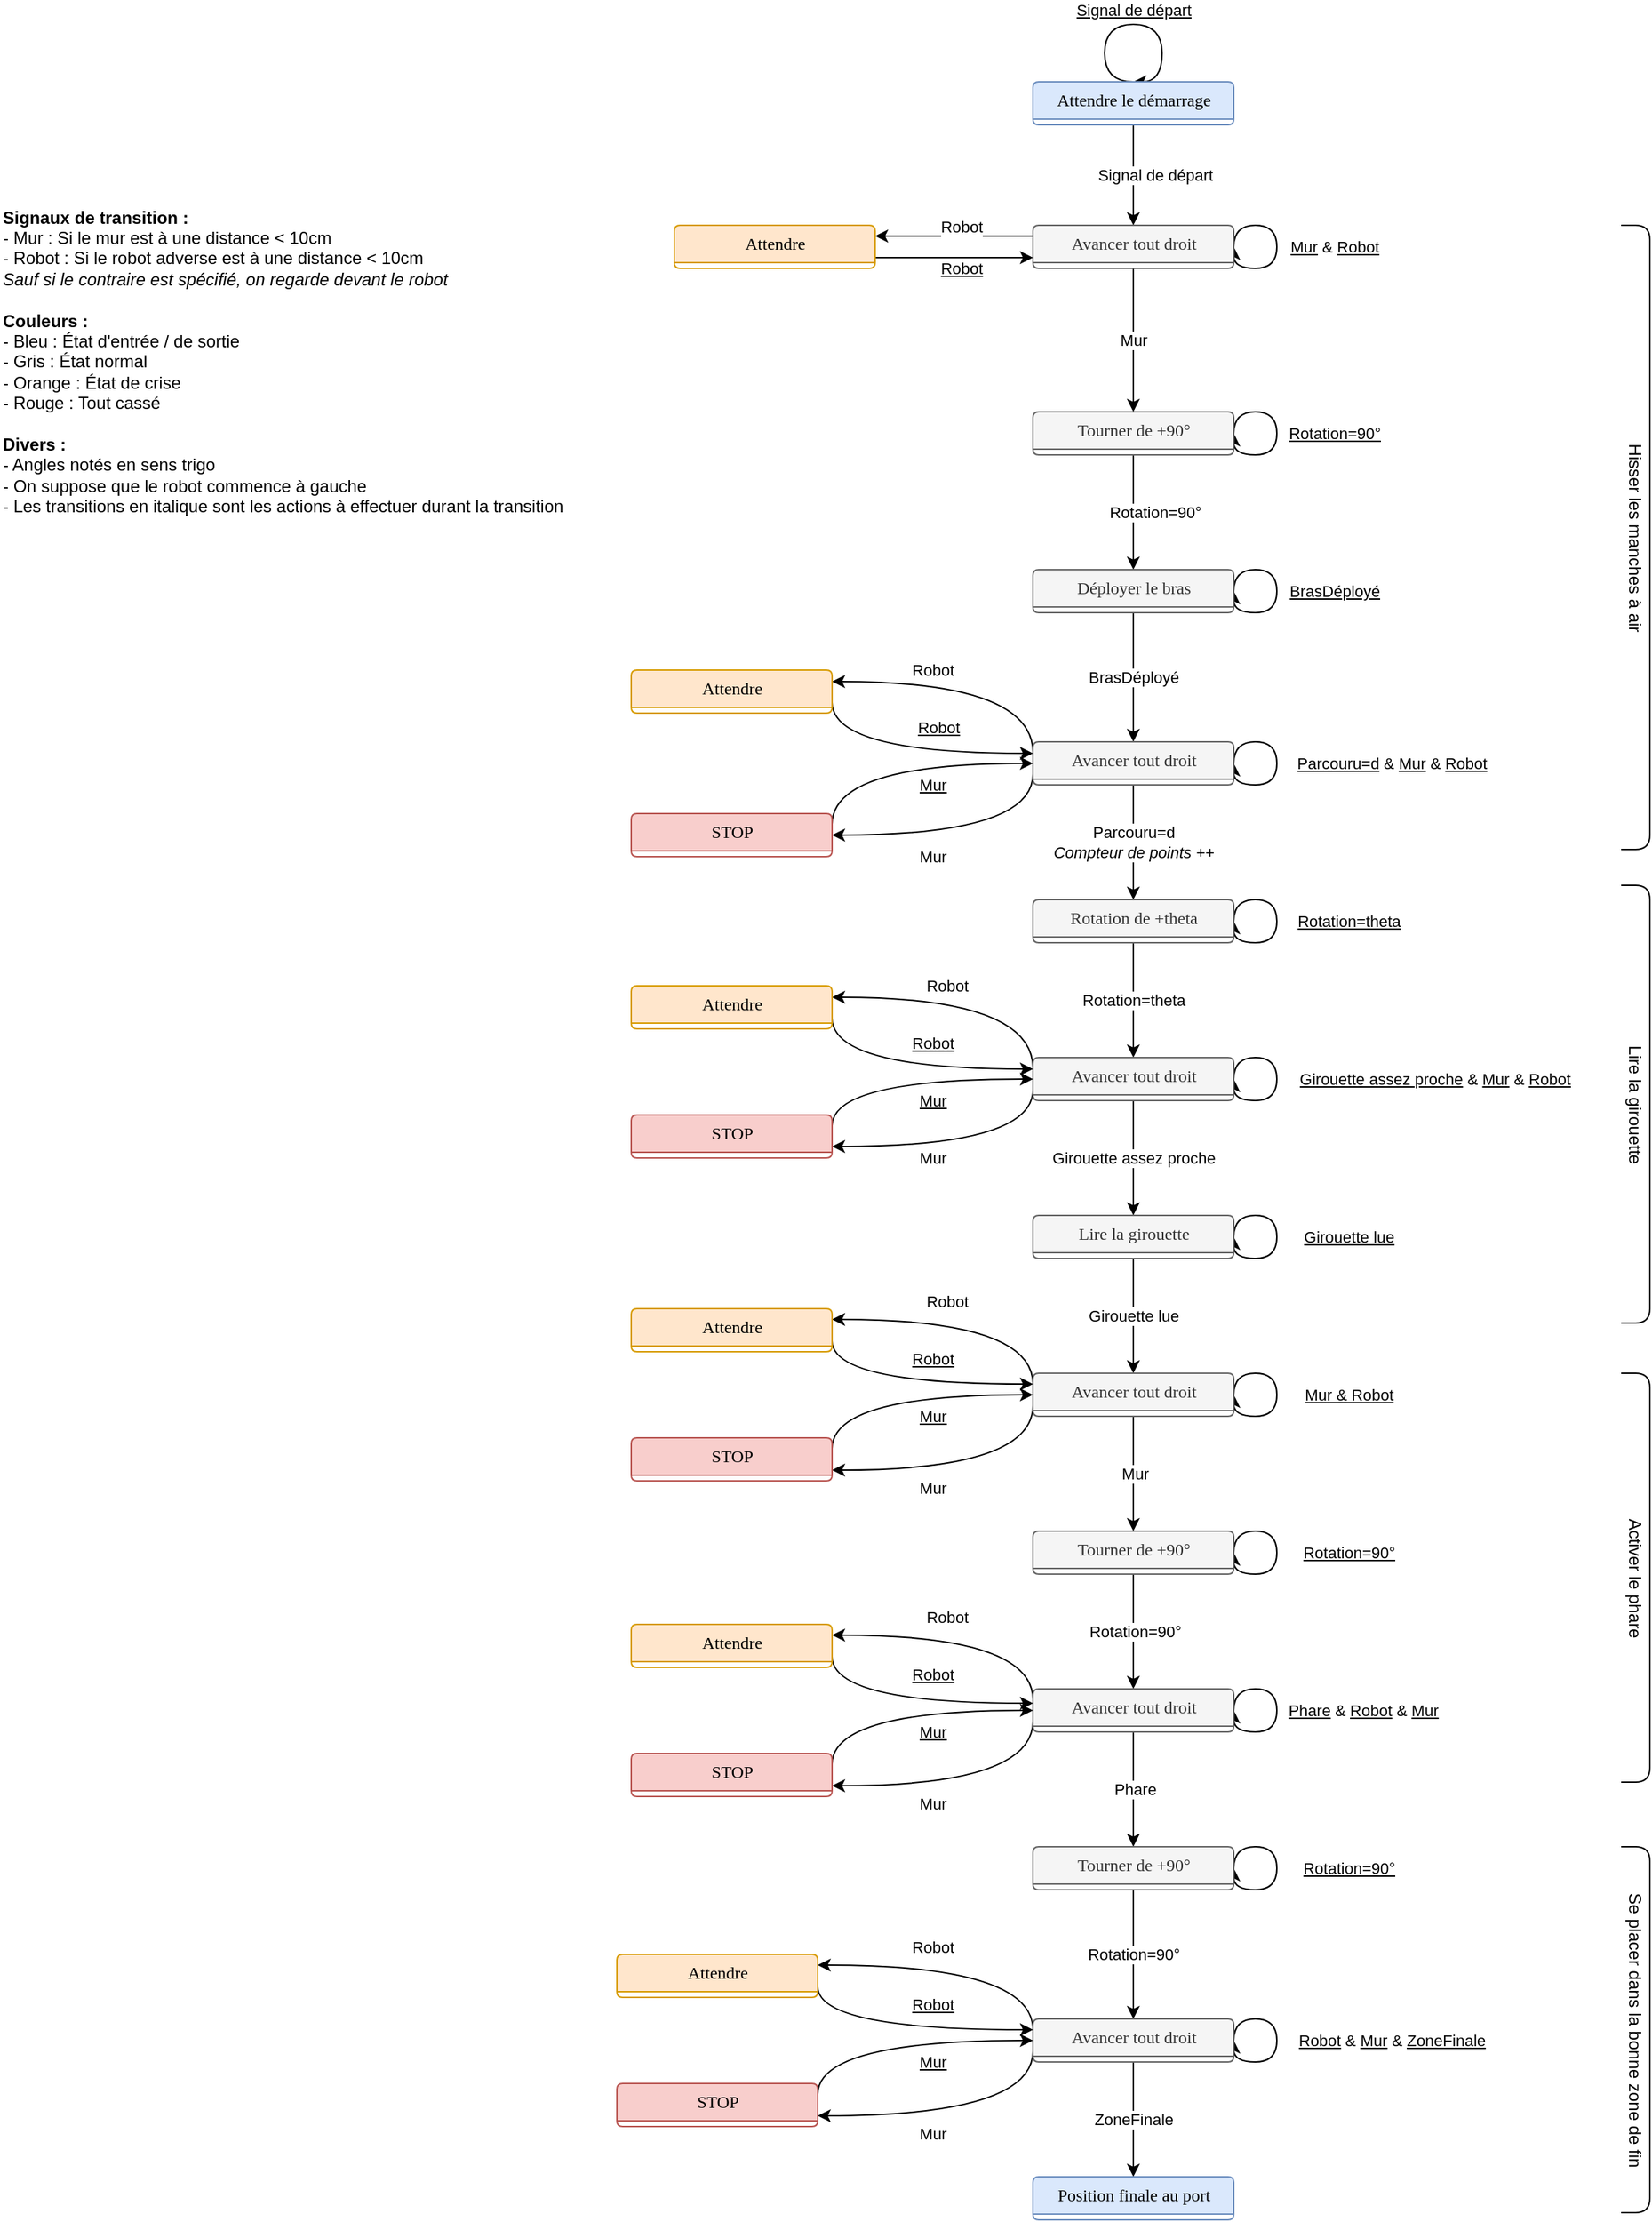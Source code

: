 <mxfile version="14.1.8" type="device"><diagram name="Page-1" id="b520641d-4fe3-3701-9064-5fc419738815"><mxGraphModel dx="2522" dy="815" grid="1" gridSize="10" guides="1" tooltips="1" connect="1" arrows="1" fold="1" page="1" pageScale="1" pageWidth="1100" pageHeight="850" background="#ffffff" math="0" shadow="0"><root><mxCell id="0"/><mxCell id="1" parent="0"/><mxCell id="s9x8Dmi7foAoJ5Lqia8o-12" value="Signal de départ" style="edgeStyle=orthogonalEdgeStyle;orthogonalLoop=1;jettySize=auto;html=1;curved=1;" parent="1" source="21ea969265ad0168-6" target="s9x8Dmi7foAoJ5Lqia8o-6" edge="1"><mxGeometry y="15" relative="1" as="geometry"><mxPoint as="offset"/></mxGeometry></mxCell><mxCell id="s9x8Dmi7foAoJ5Lqia8o-29" value="&lt;u&gt;Signal de départ&lt;/u&gt;" style="edgeStyle=orthogonalEdgeStyle;curved=1;orthogonalLoop=1;jettySize=auto;html=1;exitX=0.5;exitY=0;exitDx=0;exitDy=0;" parent="1" source="21ea969265ad0168-6" edge="1"><mxGeometry y="10" relative="1" as="geometry"><mxPoint x="220" y="340" as="targetPoint"/><Array as="points"><mxPoint x="200" y="340"/><mxPoint x="200" y="300"/><mxPoint x="240" y="300"/><mxPoint x="240" y="340"/></Array><mxPoint as="offset"/></mxGeometry></mxCell><mxCell id="21ea969265ad0168-6" value="Attendre&amp;nbsp;le démarrage" style="swimlane;html=1;fontStyle=0;childLayout=stackLayout;horizontal=1;startSize=26;fillColor=#dae8fc;horizontalStack=0;resizeParent=1;resizeLast=0;collapsible=1;marginBottom=0;swimlaneFillColor=#ffffff;align=center;rounded=1;shadow=0;comic=0;labelBackgroundColor=none;strokeWidth=1;fontFamily=Verdana;fontSize=12;strokeColor=#6c8ebf;" parent="1" vertex="1" collapsed="1"><mxGeometry x="150" y="340" width="140" height="30" as="geometry"><mxRectangle x="150" y="340" width="160" height="120" as="alternateBounds"/></mxGeometry></mxCell><mxCell id="21ea969265ad0168-7" value="Position : Zone de départ" style="text;html=1;strokeColor=none;fillColor=none;spacingLeft=4;spacingRight=4;whiteSpace=wrap;overflow=hidden;rotatable=0;points=[[0,0.5],[1,0.5]];portConstraint=eastwest;" parent="21ea969265ad0168-6" vertex="1"><mxGeometry y="26" width="140" height="26" as="geometry"/></mxCell><mxCell id="21ea969265ad0168-8" value="&lt;font color=&quot;#ff0000&quot;&gt;Vérifier qu'on peut orienter le robot en direction du bas (vers les manches à air)&lt;/font&gt;" style="text;html=1;strokeColor=none;fillColor=none;spacingLeft=4;spacingRight=4;whiteSpace=wrap;overflow=hidden;rotatable=0;points=[[0,0.5],[1,0.5]];portConstraint=eastwest;" parent="21ea969265ad0168-6" vertex="1"><mxGeometry y="52" width="140" height="58" as="geometry"/></mxCell><mxCell id="s9x8Dmi7foAoJ5Lqia8o-63" value="Mur" style="edgeStyle=orthogonalEdgeStyle;curved=1;orthogonalLoop=1;jettySize=auto;html=1;exitX=0.5;exitY=1;exitDx=0;exitDy=0;" parent="1" source="s9x8Dmi7foAoJ5Lqia8o-6" target="s9x8Dmi7foAoJ5Lqia8o-20" edge="1"><mxGeometry relative="1" as="geometry"/></mxCell><mxCell id="s9x8Dmi7foAoJ5Lqia8o-67" value="Robot" style="edgeStyle=orthogonalEdgeStyle;curved=1;orthogonalLoop=1;jettySize=auto;html=1;exitX=0;exitY=0.25;exitDx=0;exitDy=0;entryX=1;entryY=0.25;entryDx=0;entryDy=0;" parent="1" source="s9x8Dmi7foAoJ5Lqia8o-6" target="s9x8Dmi7foAoJ5Lqia8o-30" edge="1"><mxGeometry x="-0.091" y="-7" relative="1" as="geometry"><mxPoint as="offset"/></mxGeometry></mxCell><mxCell id="s9x8Dmi7foAoJ5Lqia8o-69" value="&lt;u&gt;Mur&lt;/u&gt;&amp;nbsp;&amp;amp; &lt;u&gt;Robot&lt;/u&gt;" style="edgeStyle=orthogonalEdgeStyle;curved=1;orthogonalLoop=1;jettySize=auto;html=1;exitX=1;exitY=0.5;exitDx=0;exitDy=0;" parent="1" source="s9x8Dmi7foAoJ5Lqia8o-6" edge="1"><mxGeometry y="40" relative="1" as="geometry"><mxPoint x="290" y="455" as="targetPoint"/><Array as="points"><mxPoint x="290" y="440"/><mxPoint x="320" y="440"/><mxPoint x="320" y="470"/><mxPoint x="290" y="470"/></Array><mxPoint as="offset"/></mxGeometry></mxCell><mxCell id="s9x8Dmi7foAoJ5Lqia8o-6" value="Avancer tout droit" style="swimlane;html=1;fontStyle=0;childLayout=stackLayout;horizontal=1;startSize=26;fillColor=#f5f5f5;horizontalStack=0;resizeParent=1;resizeLast=0;collapsible=1;marginBottom=0;swimlaneFillColor=#ffffff;align=center;rounded=1;shadow=0;comic=0;labelBackgroundColor=none;strokeWidth=1;fontFamily=Verdana;fontSize=12;strokeColor=#666666;fontColor=#333333;" parent="1" vertex="1" collapsed="1"><mxGeometry x="150" y="440" width="140" height="30" as="geometry"><mxRectangle x="450" y="340" width="160" height="110" as="alternateBounds"/></mxGeometry></mxCell><mxCell id="s9x8Dmi7foAoJ5Lqia8o-7" value="Position : Zone de départ" style="text;html=1;strokeColor=none;fillColor=none;spacingLeft=4;spacingRight=4;whiteSpace=wrap;overflow=hidden;rotatable=0;points=[[0,0.5],[1,0.5]];portConstraint=eastwest;" parent="s9x8Dmi7foAoJ5Lqia8o-6" vertex="1"><mxGeometry y="26" width="140" height="26" as="geometry"/></mxCell><mxCell id="s9x8Dmi7foAoJ5Lqia8o-8" value="Corriger l'asservissement avec la distance au mur" style="text;html=1;strokeColor=none;fillColor=none;spacingLeft=4;spacingRight=4;whiteSpace=wrap;overflow=hidden;rotatable=0;points=[[0,0.5],[1,0.5]];portConstraint=eastwest;" parent="s9x8Dmi7foAoJ5Lqia8o-6" vertex="1"><mxGeometry y="52" width="140" height="58" as="geometry"/></mxCell><mxCell id="s9x8Dmi7foAoJ5Lqia8o-45" value="Rotation=90°" style="edgeStyle=orthogonalEdgeStyle;curved=1;orthogonalLoop=1;jettySize=auto;html=1;" parent="1" source="s9x8Dmi7foAoJ5Lqia8o-20" target="s9x8Dmi7foAoJ5Lqia8o-41" edge="1"><mxGeometry y="15" relative="1" as="geometry"><mxPoint as="offset"/></mxGeometry></mxCell><mxCell id="s9x8Dmi7foAoJ5Lqia8o-72" value="&lt;u&gt;Rotation=90°&lt;/u&gt;" style="edgeStyle=orthogonalEdgeStyle;curved=1;orthogonalLoop=1;jettySize=auto;html=1;exitX=1;exitY=0.5;exitDx=0;exitDy=0;entryX=1;entryY=0.5;entryDx=0;entryDy=0;" parent="1" source="s9x8Dmi7foAoJ5Lqia8o-20" target="s9x8Dmi7foAoJ5Lqia8o-20" edge="1"><mxGeometry y="40" relative="1" as="geometry"><mxPoint x="320" y="585.167" as="targetPoint"/><Array as="points"><mxPoint x="290" y="570"/><mxPoint x="320" y="570"/><mxPoint x="320" y="600"/><mxPoint x="290" y="600"/></Array><mxPoint as="offset"/></mxGeometry></mxCell><mxCell id="s9x8Dmi7foAoJ5Lqia8o-20" value="Tourner de +90°" style="swimlane;html=1;fontStyle=0;childLayout=stackLayout;horizontal=1;startSize=26;fillColor=#f5f5f5;horizontalStack=0;resizeParent=1;resizeLast=0;collapsible=1;marginBottom=0;swimlaneFillColor=#ffffff;align=center;rounded=1;shadow=0;comic=0;labelBackgroundColor=none;strokeWidth=1;fontFamily=Verdana;fontSize=12;strokeColor=#666666;fontColor=#333333;" parent="1" vertex="1" collapsed="1"><mxGeometry x="150" y="570" width="140" height="30" as="geometry"><mxRectangle x="150" y="570" width="160" height="110" as="alternateBounds"/></mxGeometry></mxCell><mxCell id="s9x8Dmi7foAoJ5Lqia8o-21" value="Position :&amp;nbsp;En bas à gauche" style="text;html=1;strokeColor=none;fillColor=none;spacingLeft=4;spacingRight=4;whiteSpace=wrap;overflow=hidden;rotatable=0;points=[[0,0.5],[1,0.5]];portConstraint=eastwest;" parent="s9x8Dmi7foAoJ5Lqia8o-20" vertex="1"><mxGeometry y="26" width="140" height="26" as="geometry"/></mxCell><mxCell id="s9x8Dmi7foAoJ5Lqia8o-22" value="Si l'angle n'est pas parfait, une correction pourra avoir lieu durant le déplacement" style="text;html=1;strokeColor=none;fillColor=none;spacingLeft=4;spacingRight=4;whiteSpace=wrap;overflow=hidden;rotatable=0;points=[[0,0.5],[1,0.5]];portConstraint=eastwest;" parent="s9x8Dmi7foAoJ5Lqia8o-20" vertex="1"><mxGeometry y="52" width="140" height="58" as="geometry"/></mxCell><mxCell id="s9x8Dmi7foAoJ5Lqia8o-68" value="&lt;u&gt;Robot&lt;/u&gt;" style="edgeStyle=orthogonalEdgeStyle;curved=1;orthogonalLoop=1;jettySize=auto;html=1;exitX=1;exitY=0.75;exitDx=0;exitDy=0;entryX=0;entryY=0.75;entryDx=0;entryDy=0;" parent="1" source="s9x8Dmi7foAoJ5Lqia8o-30" target="s9x8Dmi7foAoJ5Lqia8o-6" edge="1"><mxGeometry x="0.091" y="-7" relative="1" as="geometry"><mxPoint as="offset"/></mxGeometry></mxCell><mxCell id="s9x8Dmi7foAoJ5Lqia8o-30" value="Attendre" style="swimlane;html=1;fontStyle=0;childLayout=stackLayout;horizontal=1;startSize=26;fillColor=#ffe6cc;horizontalStack=0;resizeParent=1;resizeLast=0;collapsible=1;marginBottom=0;swimlaneFillColor=#ffffff;align=center;rounded=1;shadow=0;comic=0;labelBackgroundColor=none;strokeWidth=1;fontFamily=Verdana;fontSize=12;strokeColor=#d79b00;" parent="1" vertex="1" collapsed="1"><mxGeometry x="-100" y="440" width="140" height="30" as="geometry"><mxRectangle x="450" y="490" width="160" height="100" as="alternateBounds"/></mxGeometry></mxCell><mxCell id="s9x8Dmi7foAoJ5Lqia8o-31" value="Juste attendre. Contourner est risqué au niveau de l'asservissement &amp;amp; précision" style="text;html=1;strokeColor=none;fillColor=none;spacingLeft=4;spacingRight=4;whiteSpace=wrap;overflow=hidden;rotatable=0;points=[[0,0.5],[1,0.5]];portConstraint=eastwest;" parent="s9x8Dmi7foAoJ5Lqia8o-30" vertex="1"><mxGeometry y="26" width="140" height="74" as="geometry"/></mxCell><mxCell id="s9x8Dmi7foAoJ5Lqia8o-39" value="&lt;b&gt;Signaux de transition :&lt;br&gt;&lt;/b&gt;- Mur : Si le mur est à une distance &amp;lt; 10cm&lt;br&gt;&lt;div&gt;&lt;span&gt;- Robot : Si le robot adverse est à une distance &amp;lt; 10cm&lt;/span&gt;&lt;/div&gt;&lt;div&gt;&lt;i&gt;Sauf si le contraire est spécifié, on regarde devant le robot&lt;/i&gt;&lt;/div&gt;&lt;div&gt;&lt;br&gt;&lt;/div&gt;&lt;div&gt;&lt;b&gt;Couleurs :&lt;/b&gt;&lt;/div&gt;&lt;div&gt;- Bleu : État d'entrée / de sortie&lt;/div&gt;&lt;div&gt;- Gris : État normal&lt;/div&gt;&lt;div&gt;- Orange : État de crise&lt;/div&gt;&lt;div&gt;- Rouge : Tout cassé&lt;/div&gt;&lt;div&gt;&lt;b&gt;&lt;br&gt;&lt;/b&gt;&lt;/div&gt;&lt;div&gt;&lt;b&gt;Divers :&amp;nbsp;&lt;/b&gt;&lt;/div&gt;&lt;div&gt;- Angles notés en sens trigo&lt;/div&gt;&lt;div&gt;- On suppose que le robot commence à gauche&lt;/div&gt;&lt;div&gt;- Les transitions en italique sont les actions à effectuer durant la transition&lt;/div&gt;" style="text;html=1;align=left;verticalAlign=middle;resizable=0;points=[];autosize=1;" parent="1" vertex="1"><mxGeometry x="-570" y="425" width="410" height="220" as="geometry"/></mxCell><mxCell id="s9x8Dmi7foAoJ5Lqia8o-70" value="BrasDéployé" style="edgeStyle=orthogonalEdgeStyle;curved=1;orthogonalLoop=1;jettySize=auto;html=1;exitX=0.5;exitY=1;exitDx=0;exitDy=0;" parent="1" source="s9x8Dmi7foAoJ5Lqia8o-41" target="s9x8Dmi7foAoJ5Lqia8o-46" edge="1"><mxGeometry relative="1" as="geometry"/></mxCell><mxCell id="s9x8Dmi7foAoJ5Lqia8o-71" value="&lt;u&gt;BrasDéployé&lt;/u&gt;" style="edgeStyle=orthogonalEdgeStyle;curved=1;orthogonalLoop=1;jettySize=auto;html=1;exitX=1;exitY=0.5;exitDx=0;exitDy=0;entryX=1;entryY=0.5;entryDx=0;entryDy=0;" parent="1" source="s9x8Dmi7foAoJ5Lqia8o-41" target="s9x8Dmi7foAoJ5Lqia8o-41" edge="1"><mxGeometry y="40" relative="1" as="geometry"><mxPoint x="360" y="695.167" as="targetPoint"/><Array as="points"><mxPoint x="290" y="680"/><mxPoint x="320" y="680"/><mxPoint x="320" y="710"/><mxPoint x="290" y="710"/></Array><mxPoint as="offset"/></mxGeometry></mxCell><mxCell id="s9x8Dmi7foAoJ5Lqia8o-41" value="Déployer le bras" style="swimlane;html=1;fontStyle=0;childLayout=stackLayout;horizontal=1;startSize=26;fillColor=#f5f5f5;horizontalStack=0;resizeParent=1;resizeLast=0;collapsible=1;marginBottom=0;swimlaneFillColor=#ffffff;align=center;rounded=1;shadow=0;comic=0;labelBackgroundColor=none;strokeWidth=1;fontFamily=Verdana;fontSize=12;strokeColor=#666666;fontColor=#333333;" parent="1" vertex="1" collapsed="1"><mxGeometry x="150" y="680" width="140" height="30" as="geometry"><mxRectangle x="910" y="340" width="160" height="110" as="alternateBounds"/></mxGeometry></mxCell><mxCell id="s9x8Dmi7foAoJ5Lqia8o-42" value="Position : Zone de départ" style="text;html=1;strokeColor=none;fillColor=none;spacingLeft=4;spacingRight=4;whiteSpace=wrap;overflow=hidden;rotatable=0;points=[[0,0.5],[1,0.5]];portConstraint=eastwest;" parent="s9x8Dmi7foAoJ5Lqia8o-41" vertex="1"><mxGeometry y="26" width="140" height="26" as="geometry"/></mxCell><mxCell id="s9x8Dmi7foAoJ5Lqia8o-43" value="&lt;font color=&quot;#ff0000&quot;&gt;Peut-être implémenter une gestion de crise si le bras est bloqué&lt;/font&gt;" style="text;html=1;strokeColor=none;fillColor=none;spacingLeft=4;spacingRight=4;whiteSpace=wrap;overflow=hidden;rotatable=0;points=[[0,0.5],[1,0.5]];portConstraint=eastwest;" parent="s9x8Dmi7foAoJ5Lqia8o-41" vertex="1"><mxGeometry y="52" width="140" height="48" as="geometry"/></mxCell><mxCell id="s9x8Dmi7foAoJ5Lqia8o-65" value="&lt;u&gt;Parcouru=d&lt;/u&gt;&amp;nbsp;&amp;amp; &lt;u&gt;Mur&lt;/u&gt;&amp;nbsp;&amp;amp; &lt;u&gt;Robot&lt;/u&gt;" style="edgeStyle=orthogonalEdgeStyle;curved=1;orthogonalLoop=1;jettySize=auto;html=1;exitX=1;exitY=0.5;exitDx=0;exitDy=0;entryX=1;entryY=0.5;entryDx=0;entryDy=0;" parent="1" source="s9x8Dmi7foAoJ5Lqia8o-46" target="s9x8Dmi7foAoJ5Lqia8o-46" edge="1"><mxGeometry y="80" relative="1" as="geometry"><mxPoint x="350" y="800" as="targetPoint"/><Array as="points"><mxPoint x="290" y="800"/><mxPoint x="320" y="800"/><mxPoint x="320" y="830"/><mxPoint x="290" y="830"/></Array><mxPoint as="offset"/></mxGeometry></mxCell><mxCell id="s9x8Dmi7foAoJ5Lqia8o-73" value="Robot" style="edgeStyle=orthogonalEdgeStyle;curved=1;orthogonalLoop=1;jettySize=auto;html=1;exitX=0;exitY=0.25;exitDx=0;exitDy=0;entryX=1;entryY=0.25;entryDx=0;entryDy=0;" parent="1" source="s9x8Dmi7foAoJ5Lqia8o-46" target="s9x8Dmi7foAoJ5Lqia8o-58" edge="1"><mxGeometry x="0.258" y="-8" relative="1" as="geometry"><Array as="points"><mxPoint x="150" y="758"/><mxPoint x="10" y="758"/></Array><mxPoint as="offset"/></mxGeometry></mxCell><mxCell id="s9x8Dmi7foAoJ5Lqia8o-78" value="Parcouru=d&lt;br&gt;&lt;i&gt;Compteur de points ++&lt;/i&gt;" style="edgeStyle=orthogonalEdgeStyle;curved=1;orthogonalLoop=1;jettySize=auto;html=1;" parent="1" source="s9x8Dmi7foAoJ5Lqia8o-46" target="s9x8Dmi7foAoJ5Lqia8o-75" edge="1"><mxGeometry relative="1" as="geometry"/></mxCell><mxCell id="s9x8Dmi7foAoJ5Lqia8o-82" value="Mur" style="edgeStyle=orthogonalEdgeStyle;curved=1;orthogonalLoop=1;jettySize=auto;html=1;exitX=0;exitY=0.75;exitDx=0;exitDy=0;entryX=1;entryY=0.5;entryDx=0;entryDy=0;" parent="1" source="s9x8Dmi7foAoJ5Lqia8o-46" target="s9x8Dmi7foAoJ5Lqia8o-79" edge="1"><mxGeometry x="0.233" y="15" relative="1" as="geometry"><Array as="points"><mxPoint x="150" y="865"/></Array><mxPoint as="offset"/></mxGeometry></mxCell><mxCell id="s9x8Dmi7foAoJ5Lqia8o-46" value="Avancer tout droit" style="swimlane;html=1;fontStyle=0;childLayout=stackLayout;horizontal=1;startSize=26;fillColor=#f5f5f5;horizontalStack=0;resizeParent=1;resizeLast=0;collapsible=1;marginBottom=0;swimlaneFillColor=#ffffff;align=center;rounded=1;shadow=0;comic=0;labelBackgroundColor=none;strokeWidth=1;fontFamily=Verdana;fontSize=12;strokeColor=#666666;fontColor=#333333;" parent="1" vertex="1" collapsed="1"><mxGeometry x="150" y="800" width="140" height="30" as="geometry"><mxRectangle x="150" y="800" width="160" height="110" as="alternateBounds"/></mxGeometry></mxCell><mxCell id="s9x8Dmi7foAoJ5Lqia8o-47" value="Position : Zone de départ" style="text;html=1;strokeColor=none;fillColor=none;spacingLeft=4;spacingRight=4;whiteSpace=wrap;overflow=hidden;rotatable=0;points=[[0,0.5],[1,0.5]];portConstraint=eastwest;" parent="s9x8Dmi7foAoJ5Lqia8o-46" vertex="1"><mxGeometry y="26" width="140" height="26" as="geometry"/></mxCell><mxCell id="s9x8Dmi7foAoJ5Lqia8o-48" value="&lt;font color=&quot;#ff0000&quot;&gt;Distance à parcourir à préciser !&lt;/font&gt;" style="text;html=1;strokeColor=none;fillColor=none;spacingLeft=4;spacingRight=4;whiteSpace=wrap;overflow=hidden;rotatable=0;points=[[0,0.5],[1,0.5]];portConstraint=eastwest;" parent="s9x8Dmi7foAoJ5Lqia8o-46" vertex="1"><mxGeometry y="52" width="140" height="48" as="geometry"/></mxCell><mxCell id="s9x8Dmi7foAoJ5Lqia8o-74" value="&lt;u&gt;Robot&lt;/u&gt;" style="edgeStyle=orthogonalEdgeStyle;curved=1;orthogonalLoop=1;jettySize=auto;html=1;exitX=1;exitY=0.75;exitDx=0;exitDy=0;entryX=0;entryY=0.25;entryDx=0;entryDy=0;" parent="1" source="s9x8Dmi7foAoJ5Lqia8o-58" target="s9x8Dmi7foAoJ5Lqia8o-46" edge="1"><mxGeometry x="0.242" y="18" relative="1" as="geometry"><mxPoint x="150" y="815" as="targetPoint"/><Array as="points"><mxPoint x="10" y="808"/><mxPoint x="150" y="808"/></Array><mxPoint as="offset"/></mxGeometry></mxCell><mxCell id="s9x8Dmi7foAoJ5Lqia8o-58" value="Attendre" style="swimlane;html=1;fontStyle=0;childLayout=stackLayout;horizontal=1;startSize=26;fillColor=#ffe6cc;horizontalStack=0;resizeParent=1;resizeLast=0;collapsible=1;marginBottom=0;swimlaneFillColor=#ffffff;align=center;rounded=1;shadow=0;comic=0;labelBackgroundColor=none;strokeWidth=1;fontFamily=Verdana;fontSize=12;strokeColor=#d79b00;" parent="1" vertex="1" collapsed="1"><mxGeometry x="-130" y="750" width="140" height="30" as="geometry"><mxRectangle x="450" y="490" width="160" height="100" as="alternateBounds"/></mxGeometry></mxCell><mxCell id="s9x8Dmi7foAoJ5Lqia8o-59" value="Juste attendre. Contourner est risqué au niveau de l'asservissement &amp;amp; précision" style="text;html=1;strokeColor=none;fillColor=none;spacingLeft=4;spacingRight=4;whiteSpace=wrap;overflow=hidden;rotatable=0;points=[[0,0.5],[1,0.5]];portConstraint=eastwest;" parent="s9x8Dmi7foAoJ5Lqia8o-58" vertex="1"><mxGeometry y="26" width="140" height="74" as="geometry"/></mxCell><mxCell id="s9x8Dmi7foAoJ5Lqia8o-84" value="&lt;u&gt;Rotation=theta&lt;/u&gt;" style="edgeStyle=orthogonalEdgeStyle;curved=1;orthogonalLoop=1;jettySize=auto;html=1;exitX=1;exitY=0.5;exitDx=0;exitDy=0;entryX=1;entryY=0.5;entryDx=0;entryDy=0;" parent="1" source="s9x8Dmi7foAoJ5Lqia8o-75" target="s9x8Dmi7foAoJ5Lqia8o-75" edge="1"><mxGeometry y="50" relative="1" as="geometry"><mxPoint x="340" y="925.167" as="targetPoint"/><Array as="points"><mxPoint x="290" y="910"/><mxPoint x="320" y="910"/><mxPoint x="320" y="940"/><mxPoint x="290" y="940"/></Array><mxPoint as="offset"/></mxGeometry></mxCell><mxCell id="s9x8Dmi7foAoJ5Lqia8o-88" value="Rotation=theta" style="edgeStyle=orthogonalEdgeStyle;curved=1;orthogonalLoop=1;jettySize=auto;html=1;" parent="1" source="s9x8Dmi7foAoJ5Lqia8o-75" target="s9x8Dmi7foAoJ5Lqia8o-85" edge="1"><mxGeometry relative="1" as="geometry"/></mxCell><mxCell id="s9x8Dmi7foAoJ5Lqia8o-75" value="Rotation de +theta" style="swimlane;html=1;fontStyle=0;childLayout=stackLayout;horizontal=1;startSize=26;fillColor=#f5f5f5;horizontalStack=0;resizeParent=1;resizeLast=0;collapsible=1;marginBottom=0;swimlaneFillColor=#ffffff;align=center;rounded=1;shadow=0;comic=0;labelBackgroundColor=none;strokeWidth=1;fontFamily=Verdana;fontSize=12;strokeColor=#666666;fontColor=#333333;" parent="1" vertex="1" collapsed="1"><mxGeometry x="150" y="910" width="140" height="30" as="geometry"><mxRectangle x="150" y="910" width="160" height="188" as="alternateBounds"/></mxGeometry></mxCell><mxCell id="s9x8Dmi7foAoJ5Lqia8o-76" value="Position : À droite des manches à air" style="text;html=1;strokeColor=none;fillColor=none;spacingLeft=4;spacingRight=4;whiteSpace=wrap;overflow=hidden;rotatable=0;points=[[0,0.5],[1,0.5]];portConstraint=eastwest;" parent="s9x8Dmi7foAoJ5Lqia8o-75" vertex="1"><mxGeometry y="26" width="140" height="44" as="geometry"/></mxCell><mxCell id="s9x8Dmi7foAoJ5Lqia8o-77" value="&lt;font color=&quot;#ff0000&quot;&gt;Theta à définir. Peut-être quon peut le définir en observant de loin la girouette et en demandant à la jetson quand elle est au milieu de l'écran&lt;/font&gt;" style="text;html=1;strokeColor=none;fillColor=none;spacingLeft=4;spacingRight=4;whiteSpace=wrap;overflow=hidden;rotatable=0;points=[[0,0.5],[1,0.5]];portConstraint=eastwest;" parent="s9x8Dmi7foAoJ5Lqia8o-75" vertex="1"><mxGeometry y="70" width="140" height="118" as="geometry"/></mxCell><mxCell id="s9x8Dmi7foAoJ5Lqia8o-83" value="&lt;u&gt;Mur&lt;/u&gt;" style="edgeStyle=orthogonalEdgeStyle;curved=1;orthogonalLoop=1;jettySize=auto;html=1;exitX=1;exitY=0.25;exitDx=0;exitDy=0;entryX=0;entryY=0.5;entryDx=0;entryDy=0;" parent="1" source="s9x8Dmi7foAoJ5Lqia8o-79" target="s9x8Dmi7foAoJ5Lqia8o-46" edge="1"><mxGeometry x="0.233" y="-15" relative="1" as="geometry"><Array as="points"><mxPoint x="10" y="815"/></Array><mxPoint as="offset"/></mxGeometry></mxCell><mxCell id="s9x8Dmi7foAoJ5Lqia8o-79" value="STOP" style="swimlane;html=1;fontStyle=0;childLayout=stackLayout;horizontal=1;startSize=26;fillColor=#f8cecc;horizontalStack=0;resizeParent=1;resizeLast=0;collapsible=1;marginBottom=0;swimlaneFillColor=#ffffff;align=center;rounded=1;shadow=0;comic=0;labelBackgroundColor=none;strokeWidth=1;fontFamily=Verdana;fontSize=12;strokeColor=#b85450;" parent="1" vertex="1" collapsed="1"><mxGeometry x="-130" y="850" width="140" height="30" as="geometry"><mxRectangle x="-130" y="850" width="160" height="120" as="alternateBounds"/></mxGeometry></mxCell><mxCell id="s9x8Dmi7foAoJ5Lqia8o-80" value="On ne devrait pas se retrouver devant un mur. Si pourtant on se retrouve devant, on pourrait rotater un peu plus jusqu'à pouvoir repartir" style="text;html=1;strokeColor=none;fillColor=none;spacingLeft=4;spacingRight=4;whiteSpace=wrap;overflow=hidden;rotatable=0;points=[[0,0.5],[1,0.5]];portConstraint=eastwest;" parent="s9x8Dmi7foAoJ5Lqia8o-79" vertex="1"><mxGeometry y="26" width="140" height="94" as="geometry"/></mxCell><mxCell id="s9x8Dmi7foAoJ5Lqia8o-89" value="&lt;u&gt;Girouette assez proche&lt;/u&gt;&amp;nbsp;&amp;amp; &lt;u&gt;Mur&lt;/u&gt;&amp;nbsp;&amp;amp; &lt;u&gt;Robot&lt;/u&gt;" style="edgeStyle=orthogonalEdgeStyle;curved=1;orthogonalLoop=1;jettySize=auto;html=1;exitX=1;exitY=0.5;exitDx=0;exitDy=0;entryX=1;entryY=0.5;entryDx=0;entryDy=0;" parent="1" source="s9x8Dmi7foAoJ5Lqia8o-85" target="s9x8Dmi7foAoJ5Lqia8o-85" edge="1"><mxGeometry y="110" relative="1" as="geometry"><mxPoint x="330" y="1035.167" as="targetPoint"/><Array as="points"><mxPoint x="290" y="1020"/><mxPoint x="320" y="1020"/><mxPoint x="320" y="1050"/><mxPoint x="290" y="1050"/></Array><mxPoint as="offset"/></mxGeometry></mxCell><mxCell id="s9x8Dmi7foAoJ5Lqia8o-94" value="Robot" style="edgeStyle=orthogonalEdgeStyle;curved=1;orthogonalLoop=1;jettySize=auto;html=1;exitX=0;exitY=0.25;exitDx=0;exitDy=0;entryX=1;entryY=0.25;entryDx=0;entryDy=0;" parent="1" source="s9x8Dmi7foAoJ5Lqia8o-85" target="s9x8Dmi7foAoJ5Lqia8o-90" edge="1"><mxGeometry x="0.153" y="-8" relative="1" as="geometry"><Array as="points"><mxPoint x="150" y="978"/><mxPoint x="10" y="978"/></Array><mxPoint as="offset"/></mxGeometry></mxCell><mxCell id="s9x8Dmi7foAoJ5Lqia8o-97" value="Mur" style="edgeStyle=orthogonalEdgeStyle;curved=1;orthogonalLoop=1;jettySize=auto;html=1;exitX=0;exitY=0.75;exitDx=0;exitDy=0;entryX=1;entryY=0.75;entryDx=0;entryDy=0;" parent="1" source="s9x8Dmi7foAoJ5Lqia8o-85" target="s9x8Dmi7foAoJ5Lqia8o-92" edge="1"><mxGeometry x="0.217" y="8" relative="1" as="geometry"><Array as="points"><mxPoint x="150" y="1082"/><mxPoint x="10" y="1082"/></Array><mxPoint as="offset"/></mxGeometry></mxCell><mxCell id="s9x8Dmi7foAoJ5Lqia8o-101" value="Girouette assez proche" style="edgeStyle=orthogonalEdgeStyle;curved=1;orthogonalLoop=1;jettySize=auto;html=1;" parent="1" source="s9x8Dmi7foAoJ5Lqia8o-85" target="s9x8Dmi7foAoJ5Lqia8o-98" edge="1"><mxGeometry relative="1" as="geometry"/></mxCell><mxCell id="s9x8Dmi7foAoJ5Lqia8o-85" value="Avancer tout droit" style="swimlane;html=1;fontStyle=0;childLayout=stackLayout;horizontal=1;startSize=26;fillColor=#f5f5f5;horizontalStack=0;resizeParent=1;resizeLast=0;collapsible=1;marginBottom=0;swimlaneFillColor=#ffffff;align=center;rounded=1;shadow=0;comic=0;labelBackgroundColor=none;strokeWidth=1;fontFamily=Verdana;fontSize=12;strokeColor=#666666;fontColor=#333333;" parent="1" vertex="1" collapsed="1"><mxGeometry x="150" y="1020" width="140" height="30" as="geometry"><mxRectangle x="150" y="910" width="160" height="188" as="alternateBounds"/></mxGeometry></mxCell><mxCell id="s9x8Dmi7foAoJ5Lqia8o-86" value="Position : À droite des manches à air" style="text;html=1;strokeColor=none;fillColor=none;spacingLeft=4;spacingRight=4;whiteSpace=wrap;overflow=hidden;rotatable=0;points=[[0,0.5],[1,0.5]];portConstraint=eastwest;" parent="s9x8Dmi7foAoJ5Lqia8o-85" vertex="1"><mxGeometry y="26" width="140" height="44" as="geometry"/></mxCell><mxCell id="s9x8Dmi7foAoJ5Lqia8o-87" value="&lt;font color=&quot;#ff0000&quot;&gt;Theta à définir. Peut-être quon peut le définir en observant de loin la girouette et en demandant à la jetson quand elle est au milieu de l'écran&lt;/font&gt;" style="text;html=1;strokeColor=none;fillColor=none;spacingLeft=4;spacingRight=4;whiteSpace=wrap;overflow=hidden;rotatable=0;points=[[0,0.5],[1,0.5]];portConstraint=eastwest;" parent="s9x8Dmi7foAoJ5Lqia8o-85" vertex="1"><mxGeometry y="70" width="140" height="118" as="geometry"/></mxCell><mxCell id="s9x8Dmi7foAoJ5Lqia8o-95" value="&lt;u&gt;Robot&lt;/u&gt;" style="edgeStyle=orthogonalEdgeStyle;curved=1;orthogonalLoop=1;jettySize=auto;html=1;exitX=1;exitY=0.75;exitDx=0;exitDy=0;entryX=0;entryY=0.25;entryDx=0;entryDy=0;" parent="1" source="s9x8Dmi7foAoJ5Lqia8o-90" target="s9x8Dmi7foAoJ5Lqia8o-85" edge="1"><mxGeometry x="0.199" y="18" relative="1" as="geometry"><Array as="points"><mxPoint x="10" y="1028"/><mxPoint x="150" y="1028"/></Array><mxPoint as="offset"/></mxGeometry></mxCell><mxCell id="s9x8Dmi7foAoJ5Lqia8o-90" value="Attendre" style="swimlane;html=1;fontStyle=0;childLayout=stackLayout;horizontal=1;startSize=26;fillColor=#ffe6cc;horizontalStack=0;resizeParent=1;resizeLast=0;collapsible=1;marginBottom=0;swimlaneFillColor=#ffffff;align=center;rounded=1;shadow=0;comic=0;labelBackgroundColor=none;strokeWidth=1;fontFamily=Verdana;fontSize=12;strokeColor=#d79b00;" parent="1" vertex="1" collapsed="1"><mxGeometry x="-130" y="970" width="140" height="30" as="geometry"><mxRectangle x="450" y="490" width="160" height="100" as="alternateBounds"/></mxGeometry></mxCell><mxCell id="s9x8Dmi7foAoJ5Lqia8o-91" value="Juste attendre. Contourner est risqué au niveau de l'asservissement &amp;amp; précision" style="text;html=1;strokeColor=none;fillColor=none;spacingLeft=4;spacingRight=4;whiteSpace=wrap;overflow=hidden;rotatable=0;points=[[0,0.5],[1,0.5]];portConstraint=eastwest;" parent="s9x8Dmi7foAoJ5Lqia8o-90" vertex="1"><mxGeometry y="26" width="140" height="74" as="geometry"/></mxCell><mxCell id="s9x8Dmi7foAoJ5Lqia8o-96" value="&lt;u&gt;Mur&lt;/u&gt;" style="edgeStyle=orthogonalEdgeStyle;curved=1;orthogonalLoop=1;jettySize=auto;html=1;exitX=1;exitY=0.25;exitDx=0;exitDy=0;entryX=0;entryY=0.5;entryDx=0;entryDy=0;" parent="1" source="s9x8Dmi7foAoJ5Lqia8o-92" target="s9x8Dmi7foAoJ5Lqia8o-85" edge="1"><mxGeometry x="0.188" y="-15" relative="1" as="geometry"><Array as="points"><mxPoint x="10" y="1035"/></Array><mxPoint as="offset"/></mxGeometry></mxCell><mxCell id="s9x8Dmi7foAoJ5Lqia8o-92" value="STOP" style="swimlane;html=1;fontStyle=0;childLayout=stackLayout;horizontal=1;startSize=26;fillColor=#f8cecc;horizontalStack=0;resizeParent=1;resizeLast=0;collapsible=1;marginBottom=0;swimlaneFillColor=#ffffff;align=center;rounded=1;shadow=0;comic=0;labelBackgroundColor=none;strokeWidth=1;fontFamily=Verdana;fontSize=12;strokeColor=#b85450;" parent="1" vertex="1" collapsed="1"><mxGeometry x="-130" y="1060" width="140" height="30" as="geometry"><mxRectangle x="-130" y="850" width="160" height="120" as="alternateBounds"/></mxGeometry></mxCell><mxCell id="s9x8Dmi7foAoJ5Lqia8o-93" value="On ne devrait pas se retrouver devant un mur. Si pourtant on se retrouve devant, on pourrait rotater un peu plus jusqu'à pouvoir repartir" style="text;html=1;strokeColor=none;fillColor=none;spacingLeft=4;spacingRight=4;whiteSpace=wrap;overflow=hidden;rotatable=0;points=[[0,0.5],[1,0.5]];portConstraint=eastwest;" parent="s9x8Dmi7foAoJ5Lqia8o-92" vertex="1"><mxGeometry y="26" width="140" height="94" as="geometry"/></mxCell><mxCell id="s9x8Dmi7foAoJ5Lqia8o-105" value="Girouette lue" style="edgeStyle=orthogonalEdgeStyle;curved=1;orthogonalLoop=1;jettySize=auto;html=1;" parent="1" source="s9x8Dmi7foAoJ5Lqia8o-98" target="s9x8Dmi7foAoJ5Lqia8o-102" edge="1"><mxGeometry relative="1" as="geometry"/></mxCell><mxCell id="s9x8Dmi7foAoJ5Lqia8o-106" value="&lt;u&gt;Girouette lue&lt;/u&gt;" style="edgeStyle=orthogonalEdgeStyle;curved=1;orthogonalLoop=1;jettySize=auto;html=1;exitX=1;exitY=0.5;exitDx=0;exitDy=0;entryX=1;entryY=0.5;entryDx=0;entryDy=0;" parent="1" source="s9x8Dmi7foAoJ5Lqia8o-98" target="s9x8Dmi7foAoJ5Lqia8o-98" edge="1"><mxGeometry y="50" relative="1" as="geometry"><mxPoint x="340" y="1145.167" as="targetPoint"/><Array as="points"><mxPoint x="290" y="1130"/><mxPoint x="320" y="1130"/><mxPoint x="320" y="1160"/><mxPoint x="290" y="1160"/></Array><mxPoint as="offset"/></mxGeometry></mxCell><mxCell id="s9x8Dmi7foAoJ5Lqia8o-98" value="Lire la girouette" style="swimlane;html=1;fontStyle=0;childLayout=stackLayout;horizontal=1;startSize=26;fillColor=#f5f5f5;horizontalStack=0;resizeParent=1;resizeLast=0;collapsible=1;marginBottom=0;swimlaneFillColor=#ffffff;align=center;rounded=1;shadow=0;comic=0;labelBackgroundColor=none;strokeWidth=1;fontFamily=Verdana;fontSize=12;strokeColor=#666666;fontColor=#333333;" parent="1" vertex="1" collapsed="1"><mxGeometry x="150" y="1130" width="140" height="30" as="geometry"><mxRectangle x="150" y="910" width="160" height="188" as="alternateBounds"/></mxGeometry></mxCell><mxCell id="s9x8Dmi7foAoJ5Lqia8o-99" value="Position : À droite des manches à air" style="text;html=1;strokeColor=none;fillColor=none;spacingLeft=4;spacingRight=4;whiteSpace=wrap;overflow=hidden;rotatable=0;points=[[0,0.5],[1,0.5]];portConstraint=eastwest;" parent="s9x8Dmi7foAoJ5Lqia8o-98" vertex="1"><mxGeometry y="26" width="140" height="44" as="geometry"/></mxCell><mxCell id="s9x8Dmi7foAoJ5Lqia8o-100" value="&lt;font color=&quot;#ff0000&quot;&gt;Theta à définir. Peut-être quon peut le définir en observant de loin la girouette et en demandant à la jetson quand elle est au milieu de l'écran&lt;/font&gt;" style="text;html=1;strokeColor=none;fillColor=none;spacingLeft=4;spacingRight=4;whiteSpace=wrap;overflow=hidden;rotatable=0;points=[[0,0.5],[1,0.5]];portConstraint=eastwest;" parent="s9x8Dmi7foAoJ5Lqia8o-98" vertex="1"><mxGeometry y="70" width="140" height="118" as="geometry"/></mxCell><mxCell id="s9x8Dmi7foAoJ5Lqia8o-110" value="Mur" style="edgeStyle=orthogonalEdgeStyle;curved=1;orthogonalLoop=1;jettySize=auto;html=1;" parent="1" source="s9x8Dmi7foAoJ5Lqia8o-102" edge="1"><mxGeometry relative="1" as="geometry"><mxPoint x="220" y="1350.0" as="targetPoint"/></mxGeometry></mxCell><mxCell id="s9x8Dmi7foAoJ5Lqia8o-119" value="Mur&amp;nbsp;&amp;amp; Robot" style="edgeStyle=orthogonalEdgeStyle;curved=1;orthogonalLoop=1;jettySize=auto;html=1;exitX=1;exitY=0.5;exitDx=0;exitDy=0;entryX=1;entryY=0.5;entryDx=0;entryDy=0;fontStyle=4" parent="1" source="s9x8Dmi7foAoJ5Lqia8o-102" target="s9x8Dmi7foAoJ5Lqia8o-102" edge="1"><mxGeometry y="50" relative="1" as="geometry"><mxPoint x="330" y="1255.167" as="targetPoint"/><Array as="points"><mxPoint x="290" y="1240"/><mxPoint x="320" y="1240"/><mxPoint x="320" y="1270"/><mxPoint x="290" y="1270"/></Array><mxPoint as="offset"/></mxGeometry></mxCell><mxCell id="s9x8Dmi7foAoJ5Lqia8o-149" value="Robot" style="edgeStyle=orthogonalEdgeStyle;curved=1;orthogonalLoop=1;jettySize=auto;html=1;exitX=0;exitY=0.25;exitDx=0;exitDy=0;entryX=1;entryY=0.25;entryDx=0;entryDy=0;" parent="1" source="s9x8Dmi7foAoJ5Lqia8o-102" target="s9x8Dmi7foAoJ5Lqia8o-120" edge="1"><mxGeometry x="0.135" y="-13" relative="1" as="geometry"><Array as="points"><mxPoint x="150" y="1203"/></Array><mxPoint as="offset"/></mxGeometry></mxCell><mxCell id="s9x8Dmi7foAoJ5Lqia8o-152" value="Mur" style="edgeStyle=orthogonalEdgeStyle;curved=1;orthogonalLoop=1;jettySize=auto;html=1;exitX=0;exitY=0.75;exitDx=0;exitDy=0;entryX=1;entryY=0.75;entryDx=0;entryDy=0;" parent="1" source="s9x8Dmi7foAoJ5Lqia8o-102" target="s9x8Dmi7foAoJ5Lqia8o-122" edge="1"><mxGeometry x="0.243" y="12" relative="1" as="geometry"><Array as="points"><mxPoint x="150" y="1308"/></Array><mxPoint as="offset"/></mxGeometry></mxCell><mxCell id="s9x8Dmi7foAoJ5Lqia8o-102" value="Avancer tout droit" style="swimlane;html=1;fontStyle=0;childLayout=stackLayout;horizontal=1;startSize=26;fillColor=#f5f5f5;horizontalStack=0;resizeParent=1;resizeLast=0;collapsible=1;marginBottom=0;swimlaneFillColor=#ffffff;align=center;rounded=1;shadow=0;comic=0;labelBackgroundColor=none;strokeWidth=1;fontFamily=Verdana;fontSize=12;strokeColor=#666666;fontColor=#333333;" parent="1" vertex="1" collapsed="1"><mxGeometry x="150" y="1240" width="140" height="30" as="geometry"><mxRectangle x="150" y="1240" width="160" height="110" as="alternateBounds"/></mxGeometry></mxCell><mxCell id="s9x8Dmi7foAoJ5Lqia8o-103" value="Position : Milieu du terrain environ" style="text;html=1;strokeColor=none;fillColor=none;spacingLeft=4;spacingRight=4;whiteSpace=wrap;overflow=hidden;rotatable=0;points=[[0,0.5],[1,0.5]];portConstraint=eastwest;" parent="s9x8Dmi7foAoJ5Lqia8o-102" vertex="1"><mxGeometry y="26" width="140" height="44" as="geometry"/></mxCell><mxCell id="s9x8Dmi7foAoJ5Lqia8o-104" value="Avancer jusqu'au mur supérieur" style="text;html=1;strokeColor=none;fillColor=none;spacingLeft=4;spacingRight=4;whiteSpace=wrap;overflow=hidden;rotatable=0;points=[[0,0.5],[1,0.5]];portConstraint=eastwest;" parent="s9x8Dmi7foAoJ5Lqia8o-102" vertex="1"><mxGeometry y="70" width="140" height="40" as="geometry"/></mxCell><mxCell id="s9x8Dmi7foAoJ5Lqia8o-114" value="&lt;u&gt;Rotation=90°&lt;/u&gt;" style="edgeStyle=orthogonalEdgeStyle;curved=1;orthogonalLoop=1;jettySize=auto;html=1;exitX=1;exitY=0.5;exitDx=0;exitDy=0;entryX=1;entryY=0.5;entryDx=0;entryDy=0;" parent="1" source="s9x8Dmi7foAoJ5Lqia8o-111" target="s9x8Dmi7foAoJ5Lqia8o-111" edge="1"><mxGeometry y="50" relative="1" as="geometry"><mxPoint x="370" y="1380" as="targetPoint"/><Array as="points"><mxPoint x="290" y="1350"/><mxPoint x="320" y="1350"/><mxPoint x="320" y="1380"/><mxPoint x="290" y="1380"/></Array><mxPoint as="offset"/></mxGeometry></mxCell><mxCell id="s9x8Dmi7foAoJ5Lqia8o-118" value="Rotation=90°" style="edgeStyle=orthogonalEdgeStyle;curved=1;orthogonalLoop=1;jettySize=auto;html=1;" parent="1" source="s9x8Dmi7foAoJ5Lqia8o-111" edge="1"><mxGeometry relative="1" as="geometry"><mxPoint x="220" y="1460" as="targetPoint"/></mxGeometry></mxCell><mxCell id="s9x8Dmi7foAoJ5Lqia8o-111" value="Tourner de +90°" style="swimlane;html=1;fontStyle=0;childLayout=stackLayout;horizontal=1;startSize=26;fillColor=#f5f5f5;horizontalStack=0;resizeParent=1;resizeLast=0;collapsible=1;marginBottom=0;swimlaneFillColor=#ffffff;align=center;rounded=1;shadow=0;comic=0;labelBackgroundColor=none;strokeWidth=1;fontFamily=Verdana;fontSize=12;strokeColor=#666666;fontColor=#333333;" parent="1" vertex="1" collapsed="1"><mxGeometry x="150" y="1350" width="140" height="30" as="geometry"><mxRectangle x="150" y="570" width="160" height="110" as="alternateBounds"/></mxGeometry></mxCell><mxCell id="s9x8Dmi7foAoJ5Lqia8o-112" value="Position :&amp;nbsp;En bas à gauche" style="text;html=1;strokeColor=none;fillColor=none;spacingLeft=4;spacingRight=4;whiteSpace=wrap;overflow=hidden;rotatable=0;points=[[0,0.5],[1,0.5]];portConstraint=eastwest;" parent="s9x8Dmi7foAoJ5Lqia8o-111" vertex="1"><mxGeometry y="26" width="140" height="26" as="geometry"/></mxCell><mxCell id="s9x8Dmi7foAoJ5Lqia8o-113" value="Si l'angle n'est pas parfait, une correction pourra avoir lieu durant le déplacement" style="text;html=1;strokeColor=none;fillColor=none;spacingLeft=4;spacingRight=4;whiteSpace=wrap;overflow=hidden;rotatable=0;points=[[0,0.5],[1,0.5]];portConstraint=eastwest;" parent="s9x8Dmi7foAoJ5Lqia8o-111" vertex="1"><mxGeometry y="52" width="140" height="58" as="geometry"/></mxCell><mxCell id="s9x8Dmi7foAoJ5Lqia8o-150" value="&lt;u&gt;Robot&lt;/u&gt;" style="edgeStyle=orthogonalEdgeStyle;curved=1;orthogonalLoop=1;jettySize=auto;html=1;exitX=1;exitY=0.75;exitDx=0;exitDy=0;entryX=0;entryY=0.25;entryDx=0;entryDy=0;" parent="1" source="s9x8Dmi7foAoJ5Lqia8o-120" target="s9x8Dmi7foAoJ5Lqia8o-102" edge="1"><mxGeometry x="0.176" y="18" relative="1" as="geometry"><Array as="points"><mxPoint x="10" y="1248"/></Array><mxPoint as="offset"/></mxGeometry></mxCell><mxCell id="s9x8Dmi7foAoJ5Lqia8o-120" value="Attendre" style="swimlane;html=1;fontStyle=0;childLayout=stackLayout;horizontal=1;startSize=26;fillColor=#ffe6cc;horizontalStack=0;resizeParent=1;resizeLast=0;collapsible=1;marginBottom=0;swimlaneFillColor=#ffffff;align=center;rounded=1;shadow=0;comic=0;labelBackgroundColor=none;strokeWidth=1;fontFamily=Verdana;fontSize=12;strokeColor=#d79b00;" parent="1" vertex="1" collapsed="1"><mxGeometry x="-130" y="1195" width="140" height="30" as="geometry"><mxRectangle x="450" y="490" width="160" height="100" as="alternateBounds"/></mxGeometry></mxCell><mxCell id="s9x8Dmi7foAoJ5Lqia8o-121" value="Juste attendre. Contourner est risqué au niveau de l'asservissement &amp;amp; précision" style="text;html=1;strokeColor=none;fillColor=none;spacingLeft=4;spacingRight=4;whiteSpace=wrap;overflow=hidden;rotatable=0;points=[[0,0.5],[1,0.5]];portConstraint=eastwest;" parent="s9x8Dmi7foAoJ5Lqia8o-120" vertex="1"><mxGeometry y="26" width="140" height="74" as="geometry"/></mxCell><mxCell id="s9x8Dmi7foAoJ5Lqia8o-151" value="&lt;u&gt;Mur&lt;/u&gt;" style="edgeStyle=orthogonalEdgeStyle;curved=1;orthogonalLoop=1;jettySize=auto;html=1;exitX=1;exitY=0.25;exitDx=0;exitDy=0;entryX=0;entryY=0.5;entryDx=0;entryDy=0;" parent="1" source="s9x8Dmi7foAoJ5Lqia8o-122" target="s9x8Dmi7foAoJ5Lqia8o-102" edge="1"><mxGeometry x="0.211" y="-15" relative="1" as="geometry"><Array as="points"><mxPoint x="10" y="1255"/></Array><mxPoint as="offset"/></mxGeometry></mxCell><mxCell id="s9x8Dmi7foAoJ5Lqia8o-122" value="STOP" style="swimlane;html=1;fontStyle=0;childLayout=stackLayout;horizontal=1;startSize=26;fillColor=#f8cecc;horizontalStack=0;resizeParent=1;resizeLast=0;collapsible=1;marginBottom=0;swimlaneFillColor=#ffffff;align=center;rounded=1;shadow=0;comic=0;labelBackgroundColor=none;strokeWidth=1;fontFamily=Verdana;fontSize=12;strokeColor=#b85450;" parent="1" vertex="1" collapsed="1"><mxGeometry x="-130" y="1285" width="140" height="30" as="geometry"><mxRectangle x="-130" y="850" width="160" height="120" as="alternateBounds"/></mxGeometry></mxCell><mxCell id="s9x8Dmi7foAoJ5Lqia8o-123" value="On ne devrait pas se retrouver devant un mur. Si pourtant on se retrouve devant, on pourrait rotater un peu plus jusqu'à pouvoir repartir" style="text;html=1;strokeColor=none;fillColor=none;spacingLeft=4;spacingRight=4;whiteSpace=wrap;overflow=hidden;rotatable=0;points=[[0,0.5],[1,0.5]];portConstraint=eastwest;" parent="s9x8Dmi7foAoJ5Lqia8o-122" vertex="1"><mxGeometry y="26" width="140" height="94" as="geometry"/></mxCell><mxCell id="s9x8Dmi7foAoJ5Lqia8o-130" value="&lt;u&gt;Phare&lt;/u&gt; &amp;amp; &lt;u&gt;Robot&lt;/u&gt;&amp;nbsp;&amp;amp; &lt;u&gt;Mur&lt;/u&gt;" style="edgeStyle=orthogonalEdgeStyle;curved=1;orthogonalLoop=1;jettySize=auto;html=1;exitX=1;exitY=0.5;exitDx=0;exitDy=0;entryX=1;entryY=0.5;entryDx=0;entryDy=0;" parent="1" source="s9x8Dmi7foAoJ5Lqia8o-124" target="s9x8Dmi7foAoJ5Lqia8o-124" edge="1"><mxGeometry y="60" relative="1" as="geometry"><mxPoint x="330" y="1475.167" as="targetPoint"/><Array as="points"><mxPoint x="290" y="1460"/><mxPoint x="320" y="1460"/><mxPoint x="320" y="1490"/><mxPoint x="290" y="1490"/></Array><mxPoint as="offset"/></mxGeometry></mxCell><mxCell id="s9x8Dmi7foAoJ5Lqia8o-138" value="Phare" style="edgeStyle=orthogonalEdgeStyle;curved=1;orthogonalLoop=1;jettySize=auto;html=1;" parent="1" source="s9x8Dmi7foAoJ5Lqia8o-124" edge="1"><mxGeometry relative="1" as="geometry"><mxPoint x="220" y="1570" as="targetPoint"/></mxGeometry></mxCell><mxCell id="s9x8Dmi7foAoJ5Lqia8o-167" value="Robot" style="edgeStyle=orthogonalEdgeStyle;curved=1;orthogonalLoop=1;jettySize=auto;html=1;exitX=0;exitY=0.25;exitDx=0;exitDy=0;entryX=1;entryY=0.25;entryDx=0;entryDy=0;" parent="1" source="s9x8Dmi7foAoJ5Lqia8o-124" target="s9x8Dmi7foAoJ5Lqia8o-131" edge="1"><mxGeometry x="0.135" y="-13" relative="1" as="geometry"><Array as="points"><mxPoint x="150" y="1423"/></Array><mxPoint as="offset"/></mxGeometry></mxCell><mxCell id="s9x8Dmi7foAoJ5Lqia8o-170" value="Mur" style="edgeStyle=orthogonalEdgeStyle;curved=1;orthogonalLoop=1;jettySize=auto;html=1;exitX=0;exitY=0.75;exitDx=0;exitDy=0;entryX=1;entryY=0.75;entryDx=0;entryDy=0;" parent="1" source="s9x8Dmi7foAoJ5Lqia8o-124" target="s9x8Dmi7foAoJ5Lqia8o-133" edge="1"><mxGeometry x="0.243" y="12" relative="1" as="geometry"><Array as="points"><mxPoint x="150" y="1528"/></Array><mxPoint as="offset"/></mxGeometry></mxCell><mxCell id="s9x8Dmi7foAoJ5Lqia8o-124" value="Avancer tout droit" style="swimlane;html=1;fontStyle=0;childLayout=stackLayout;horizontal=1;startSize=26;fillColor=#f5f5f5;horizontalStack=0;resizeParent=1;resizeLast=0;collapsible=1;marginBottom=0;swimlaneFillColor=#ffffff;align=center;rounded=1;shadow=0;comic=0;labelBackgroundColor=none;strokeWidth=1;fontFamily=Verdana;fontSize=12;strokeColor=#666666;fontColor=#333333;" parent="1" vertex="1" collapsed="1"><mxGeometry x="150" y="1460" width="140" height="30" as="geometry"><mxRectangle x="150" y="570" width="160" height="110" as="alternateBounds"/></mxGeometry></mxCell><mxCell id="s9x8Dmi7foAoJ5Lqia8o-125" value="Position :&amp;nbsp;En bas à gauche" style="text;html=1;strokeColor=none;fillColor=none;spacingLeft=4;spacingRight=4;whiteSpace=wrap;overflow=hidden;rotatable=0;points=[[0,0.5],[1,0.5]];portConstraint=eastwest;" parent="s9x8Dmi7foAoJ5Lqia8o-124" vertex="1"><mxGeometry y="26" width="140" height="26" as="geometry"/></mxCell><mxCell id="s9x8Dmi7foAoJ5Lqia8o-126" value="Si l'angle n'est pas parfait, une correction pourra avoir lieu durant le déplacement" style="text;html=1;strokeColor=none;fillColor=none;spacingLeft=4;spacingRight=4;whiteSpace=wrap;overflow=hidden;rotatable=0;points=[[0,0.5],[1,0.5]];portConstraint=eastwest;" parent="s9x8Dmi7foAoJ5Lqia8o-124" vertex="1"><mxGeometry y="52" width="140" height="58" as="geometry"/></mxCell><mxCell id="s9x8Dmi7foAoJ5Lqia8o-168" value="&lt;u&gt;Robot&lt;/u&gt;" style="edgeStyle=orthogonalEdgeStyle;curved=1;orthogonalLoop=1;jettySize=auto;html=1;exitX=1;exitY=0.75;exitDx=0;exitDy=0;" parent="1" source="s9x8Dmi7foAoJ5Lqia8o-131" edge="1"><mxGeometry x="0.188" y="20" relative="1" as="geometry"><mxPoint x="150" y="1470" as="targetPoint"/><Array as="points"><mxPoint x="10" y="1470"/></Array><mxPoint as="offset"/></mxGeometry></mxCell><mxCell id="s9x8Dmi7foAoJ5Lqia8o-131" value="Attendre" style="swimlane;html=1;fontStyle=0;childLayout=stackLayout;horizontal=1;startSize=26;fillColor=#ffe6cc;horizontalStack=0;resizeParent=1;resizeLast=0;collapsible=1;marginBottom=0;swimlaneFillColor=#ffffff;align=center;rounded=1;shadow=0;comic=0;labelBackgroundColor=none;strokeWidth=1;fontFamily=Verdana;fontSize=12;strokeColor=#d79b00;" parent="1" vertex="1" collapsed="1"><mxGeometry x="-130" y="1415" width="140" height="30" as="geometry"><mxRectangle x="450" y="490" width="160" height="100" as="alternateBounds"/></mxGeometry></mxCell><mxCell id="s9x8Dmi7foAoJ5Lqia8o-132" value="Juste attendre. Contourner est risqué au niveau de l'asservissement &amp;amp; précision" style="text;html=1;strokeColor=none;fillColor=none;spacingLeft=4;spacingRight=4;whiteSpace=wrap;overflow=hidden;rotatable=0;points=[[0,0.5],[1,0.5]];portConstraint=eastwest;" parent="s9x8Dmi7foAoJ5Lqia8o-131" vertex="1"><mxGeometry y="26" width="140" height="74" as="geometry"/></mxCell><mxCell id="s9x8Dmi7foAoJ5Lqia8o-169" value="&lt;u&gt;Mur&lt;/u&gt;" style="edgeStyle=orthogonalEdgeStyle;curved=1;orthogonalLoop=1;jettySize=auto;html=1;exitX=1;exitY=0.25;exitDx=0;exitDy=0;entryX=0;entryY=0.5;entryDx=0;entryDy=0;" parent="1" source="s9x8Dmi7foAoJ5Lqia8o-133" target="s9x8Dmi7foAoJ5Lqia8o-124" edge="1"><mxGeometry x="0.211" y="-15" relative="1" as="geometry"><Array as="points"><mxPoint x="10" y="1475"/></Array><mxPoint as="offset"/></mxGeometry></mxCell><mxCell id="s9x8Dmi7foAoJ5Lqia8o-133" value="STOP" style="swimlane;html=1;fontStyle=0;childLayout=stackLayout;horizontal=1;startSize=26;fillColor=#f8cecc;horizontalStack=0;resizeParent=1;resizeLast=0;collapsible=1;marginBottom=0;swimlaneFillColor=#ffffff;align=center;rounded=1;shadow=0;comic=0;labelBackgroundColor=none;strokeWidth=1;fontFamily=Verdana;fontSize=12;strokeColor=#b85450;" parent="1" vertex="1" collapsed="1"><mxGeometry x="-130" y="1505" width="140" height="30" as="geometry"><mxRectangle x="-130" y="850" width="160" height="120" as="alternateBounds"/></mxGeometry></mxCell><mxCell id="s9x8Dmi7foAoJ5Lqia8o-134" value="On ne devrait pas se retrouver devant un mur. Si pourtant on se retrouve devant, on pourrait rotater un peu plus jusqu'à pouvoir repartir" style="text;html=1;strokeColor=none;fillColor=none;spacingLeft=4;spacingRight=4;whiteSpace=wrap;overflow=hidden;rotatable=0;points=[[0,0.5],[1,0.5]];portConstraint=eastwest;" parent="s9x8Dmi7foAoJ5Lqia8o-133" vertex="1"><mxGeometry y="26" width="140" height="94" as="geometry"/></mxCell><mxCell id="s9x8Dmi7foAoJ5Lqia8o-147" value="&lt;u&gt;Rotation=90°&lt;/u&gt;" style="edgeStyle=orthogonalEdgeStyle;curved=1;orthogonalLoop=1;jettySize=auto;html=1;exitX=1;exitY=0.5;exitDx=0;exitDy=0;entryX=1;entryY=0.5;entryDx=0;entryDy=0;" parent="1" source="s9x8Dmi7foAoJ5Lqia8o-143" target="s9x8Dmi7foAoJ5Lqia8o-143" edge="1"><mxGeometry y="50" relative="1" as="geometry"><mxPoint x="330" y="1585.167" as="targetPoint"/><Array as="points"><mxPoint x="290" y="1570"/><mxPoint x="320" y="1570"/><mxPoint x="320" y="1600"/><mxPoint x="290" y="1600"/></Array><mxPoint as="offset"/></mxGeometry></mxCell><mxCell id="s9x8Dmi7foAoJ5Lqia8o-156" value="Rotation=90°" style="edgeStyle=orthogonalEdgeStyle;curved=1;orthogonalLoop=1;jettySize=auto;html=1;exitX=0.5;exitY=1;exitDx=0;exitDy=0;" parent="1" source="s9x8Dmi7foAoJ5Lqia8o-143" target="s9x8Dmi7foAoJ5Lqia8o-153" edge="1"><mxGeometry relative="1" as="geometry"/></mxCell><mxCell id="s9x8Dmi7foAoJ5Lqia8o-143" value="Tourner de +90°" style="swimlane;html=1;fontStyle=0;childLayout=stackLayout;horizontal=1;startSize=26;fillColor=#f5f5f5;horizontalStack=0;resizeParent=1;resizeLast=0;collapsible=1;marginBottom=0;swimlaneFillColor=#ffffff;align=center;rounded=1;shadow=0;comic=0;labelBackgroundColor=none;strokeWidth=1;fontFamily=Verdana;fontSize=12;strokeColor=#666666;fontColor=#333333;" parent="1" vertex="1" collapsed="1"><mxGeometry x="150" y="1570" width="140" height="30" as="geometry"><mxRectangle x="150" y="570" width="160" height="110" as="alternateBounds"/></mxGeometry></mxCell><mxCell id="s9x8Dmi7foAoJ5Lqia8o-144" value="Position :&amp;nbsp;En bas à gauche" style="text;html=1;strokeColor=none;fillColor=none;spacingLeft=4;spacingRight=4;whiteSpace=wrap;overflow=hidden;rotatable=0;points=[[0,0.5],[1,0.5]];portConstraint=eastwest;" parent="s9x8Dmi7foAoJ5Lqia8o-143" vertex="1"><mxGeometry y="26" width="140" height="26" as="geometry"/></mxCell><mxCell id="s9x8Dmi7foAoJ5Lqia8o-145" value="Si l'angle n'est pas parfait, une correction pourra avoir lieu durant le déplacement" style="text;html=1;strokeColor=none;fillColor=none;spacingLeft=4;spacingRight=4;whiteSpace=wrap;overflow=hidden;rotatable=0;points=[[0,0.5],[1,0.5]];portConstraint=eastwest;" parent="s9x8Dmi7foAoJ5Lqia8o-143" vertex="1"><mxGeometry y="52" width="140" height="58" as="geometry"/></mxCell><mxCell id="s9x8Dmi7foAoJ5Lqia8o-164" value="ZoneFinale" style="edgeStyle=orthogonalEdgeStyle;curved=1;orthogonalLoop=1;jettySize=auto;html=1;" parent="1" source="s9x8Dmi7foAoJ5Lqia8o-153" target="s9x8Dmi7foAoJ5Lqia8o-161" edge="1"><mxGeometry relative="1" as="geometry"/></mxCell><mxCell id="s9x8Dmi7foAoJ5Lqia8o-171" value="Robot" style="edgeStyle=orthogonalEdgeStyle;curved=1;orthogonalLoop=1;jettySize=auto;html=1;exitX=0;exitY=0.25;exitDx=0;exitDy=0;entryX=1;entryY=0.25;entryDx=0;entryDy=0;" parent="1" source="s9x8Dmi7foAoJ5Lqia8o-153" target="s9x8Dmi7foAoJ5Lqia8o-157" edge="1"><mxGeometry x="0.179" y="-13" relative="1" as="geometry"><Array as="points"><mxPoint x="150" y="1653"/></Array><mxPoint as="offset"/></mxGeometry></mxCell><mxCell id="s9x8Dmi7foAoJ5Lqia8o-174" value="Mur" style="edgeStyle=orthogonalEdgeStyle;curved=1;orthogonalLoop=1;jettySize=auto;html=1;exitX=0;exitY=0.75;exitDx=0;exitDy=0;entryX=1;entryY=0.75;entryDx=0;entryDy=0;" parent="1" source="s9x8Dmi7foAoJ5Lqia8o-153" target="s9x8Dmi7foAoJ5Lqia8o-159" edge="1"><mxGeometry x="0.179" y="12" relative="1" as="geometry"><Array as="points"><mxPoint x="150" y="1758"/></Array><mxPoint as="offset"/></mxGeometry></mxCell><mxCell id="s9x8Dmi7foAoJ5Lqia8o-176" value="&lt;u&gt;Robot&lt;/u&gt; &amp;amp; &lt;u&gt;Mur&lt;/u&gt; &amp;amp; &lt;u&gt;ZoneFinale&lt;/u&gt;" style="edgeStyle=orthogonalEdgeStyle;curved=1;orthogonalLoop=1;jettySize=auto;html=1;exitX=1;exitY=0.5;exitDx=0;exitDy=0;entryX=1;entryY=0.5;entryDx=0;entryDy=0;" parent="1" source="s9x8Dmi7foAoJ5Lqia8o-153" target="s9x8Dmi7foAoJ5Lqia8o-153" edge="1"><mxGeometry y="80" relative="1" as="geometry"><mxPoint x="320" y="1700" as="targetPoint"/><Array as="points"><mxPoint x="290" y="1690"/><mxPoint x="320" y="1690"/><mxPoint x="320" y="1720"/><mxPoint x="290" y="1720"/></Array><mxPoint as="offset"/></mxGeometry></mxCell><mxCell id="s9x8Dmi7foAoJ5Lqia8o-153" value="Avancer tout droit" style="swimlane;html=1;fontStyle=0;childLayout=stackLayout;horizontal=1;startSize=26;fillColor=#f5f5f5;horizontalStack=0;resizeParent=1;resizeLast=0;collapsible=1;marginBottom=0;swimlaneFillColor=#ffffff;align=center;rounded=1;shadow=0;comic=0;labelBackgroundColor=none;strokeWidth=1;fontFamily=Verdana;fontSize=12;strokeColor=#666666;fontColor=#333333;" parent="1" vertex="1" collapsed="1"><mxGeometry x="150" y="1690" width="140" height="30" as="geometry"><mxRectangle x="150" y="570" width="160" height="110" as="alternateBounds"/></mxGeometry></mxCell><mxCell id="s9x8Dmi7foAoJ5Lqia8o-154" value="Position :&amp;nbsp;En bas à gauche" style="text;html=1;strokeColor=none;fillColor=none;spacingLeft=4;spacingRight=4;whiteSpace=wrap;overflow=hidden;rotatable=0;points=[[0,0.5],[1,0.5]];portConstraint=eastwest;" parent="s9x8Dmi7foAoJ5Lqia8o-153" vertex="1"><mxGeometry y="26" width="140" height="26" as="geometry"/></mxCell><mxCell id="s9x8Dmi7foAoJ5Lqia8o-155" value="Si l'angle n'est pas parfait, une correction pourra avoir lieu durant le déplacement" style="text;html=1;strokeColor=none;fillColor=none;spacingLeft=4;spacingRight=4;whiteSpace=wrap;overflow=hidden;rotatable=0;points=[[0,0.5],[1,0.5]];portConstraint=eastwest;" parent="s9x8Dmi7foAoJ5Lqia8o-153" vertex="1"><mxGeometry y="52" width="140" height="58" as="geometry"/></mxCell><mxCell id="s9x8Dmi7foAoJ5Lqia8o-172" value="&lt;u&gt;Robot&lt;/u&gt;" style="edgeStyle=orthogonalEdgeStyle;curved=1;orthogonalLoop=1;jettySize=auto;html=1;exitX=1;exitY=0.75;exitDx=0;exitDy=0;entryX=0;entryY=0.25;entryDx=0;entryDy=0;" parent="1" source="s9x8Dmi7foAoJ5Lqia8o-157" target="s9x8Dmi7foAoJ5Lqia8o-153" edge="1"><mxGeometry x="0.222" y="18" relative="1" as="geometry"><Array as="points"><mxPoint y="1698"/></Array><mxPoint as="offset"/></mxGeometry></mxCell><mxCell id="s9x8Dmi7foAoJ5Lqia8o-157" value="Attendre" style="swimlane;html=1;fontStyle=0;childLayout=stackLayout;horizontal=1;startSize=26;fillColor=#ffe6cc;horizontalStack=0;resizeParent=1;resizeLast=0;collapsible=1;marginBottom=0;swimlaneFillColor=#ffffff;align=center;rounded=1;shadow=0;comic=0;labelBackgroundColor=none;strokeWidth=1;fontFamily=Verdana;fontSize=12;strokeColor=#d79b00;" parent="1" vertex="1" collapsed="1"><mxGeometry x="-140" y="1645" width="140" height="30" as="geometry"><mxRectangle x="450" y="490" width="160" height="100" as="alternateBounds"/></mxGeometry></mxCell><mxCell id="s9x8Dmi7foAoJ5Lqia8o-158" value="Juste attendre. Contourner est risqué au niveau de l'asservissement &amp;amp; précision" style="text;html=1;strokeColor=none;fillColor=none;spacingLeft=4;spacingRight=4;whiteSpace=wrap;overflow=hidden;rotatable=0;points=[[0,0.5],[1,0.5]];portConstraint=eastwest;" parent="s9x8Dmi7foAoJ5Lqia8o-157" vertex="1"><mxGeometry y="26" width="140" height="74" as="geometry"/></mxCell><mxCell id="s9x8Dmi7foAoJ5Lqia8o-173" value="&lt;u&gt;Mur&lt;/u&gt;" style="edgeStyle=orthogonalEdgeStyle;curved=1;orthogonalLoop=1;jettySize=auto;html=1;exitX=1;exitY=0.25;exitDx=0;exitDy=0;entryX=0;entryY=0.5;entryDx=0;entryDy=0;" parent="1" source="s9x8Dmi7foAoJ5Lqia8o-159" target="s9x8Dmi7foAoJ5Lqia8o-153" edge="1"><mxGeometry x="0.253" y="-15" relative="1" as="geometry"><Array as="points"><mxPoint y="1705"/></Array><mxPoint as="offset"/></mxGeometry></mxCell><mxCell id="s9x8Dmi7foAoJ5Lqia8o-159" value="STOP" style="swimlane;html=1;fontStyle=0;childLayout=stackLayout;horizontal=1;startSize=26;fillColor=#f8cecc;horizontalStack=0;resizeParent=1;resizeLast=0;collapsible=1;marginBottom=0;swimlaneFillColor=#ffffff;align=center;rounded=1;shadow=0;comic=0;labelBackgroundColor=none;strokeWidth=1;fontFamily=Verdana;fontSize=12;strokeColor=#b85450;" parent="1" vertex="1" collapsed="1"><mxGeometry x="-140" y="1735" width="140" height="30" as="geometry"><mxRectangle x="-130" y="850" width="160" height="120" as="alternateBounds"/></mxGeometry></mxCell><mxCell id="s9x8Dmi7foAoJ5Lqia8o-160" value="On ne devrait pas se retrouver devant un mur. Si pourtant on se retrouve devant, on pourrait rotater un peu plus jusqu'à pouvoir repartir" style="text;html=1;strokeColor=none;fillColor=none;spacingLeft=4;spacingRight=4;whiteSpace=wrap;overflow=hidden;rotatable=0;points=[[0,0.5],[1,0.5]];portConstraint=eastwest;" parent="s9x8Dmi7foAoJ5Lqia8o-159" vertex="1"><mxGeometry y="26" width="140" height="94" as="geometry"/></mxCell><mxCell id="s9x8Dmi7foAoJ5Lqia8o-161" value="Position finale au port" style="swimlane;html=1;fontStyle=0;childLayout=stackLayout;horizontal=1;startSize=26;fillColor=#dae8fc;horizontalStack=0;resizeParent=1;resizeLast=0;collapsible=1;marginBottom=0;swimlaneFillColor=#ffffff;align=center;rounded=1;shadow=0;comic=0;labelBackgroundColor=none;strokeWidth=1;fontFamily=Verdana;fontSize=12;strokeColor=#6c8ebf;" parent="1" vertex="1" collapsed="1"><mxGeometry x="150" y="1800" width="140" height="30" as="geometry"><mxRectangle x="150" y="570" width="160" height="110" as="alternateBounds"/></mxGeometry></mxCell><mxCell id="s9x8Dmi7foAoJ5Lqia8o-162" value="Position :&amp;nbsp;En bas à gauche" style="text;html=1;strokeColor=none;fillColor=none;spacingLeft=4;spacingRight=4;whiteSpace=wrap;overflow=hidden;rotatable=0;points=[[0,0.5],[1,0.5]];portConstraint=eastwest;" parent="s9x8Dmi7foAoJ5Lqia8o-161" vertex="1"><mxGeometry y="26" width="140" height="26" as="geometry"/></mxCell><mxCell id="s9x8Dmi7foAoJ5Lqia8o-163" value="Si l'angle n'est pas parfait, une correction pourra avoir lieu durant le déplacement" style="text;html=1;strokeColor=none;fillColor=none;spacingLeft=4;spacingRight=4;whiteSpace=wrap;overflow=hidden;rotatable=0;points=[[0,0.5],[1,0.5]];portConstraint=eastwest;" parent="s9x8Dmi7foAoJ5Lqia8o-161" vertex="1"><mxGeometry y="52" width="140" height="58" as="geometry"/></mxCell><mxCell id="s9x8Dmi7foAoJ5Lqia8o-177" value="Hisser les manches à air" style="shape=curlyBracket;whiteSpace=wrap;html=1;rounded=1;rotation=-180;size=0;horizontal=0;" parent="1" vertex="1"><mxGeometry x="560" y="440" width="20" height="435" as="geometry"/></mxCell><mxCell id="s9x8Dmi7foAoJ5Lqia8o-178" value="Lire la girouette" style="shape=curlyBracket;whiteSpace=wrap;html=1;rounded=1;rotation=-180;size=0;horizontal=0;" parent="1" vertex="1"><mxGeometry x="560" y="900" width="20" height="305" as="geometry"/></mxCell><mxCell id="s9x8Dmi7foAoJ5Lqia8o-180" value="Activer le phare" style="shape=curlyBracket;whiteSpace=wrap;html=1;rounded=1;rotation=-180;size=0;horizontal=0;" parent="1" vertex="1"><mxGeometry x="560" y="1240" width="20" height="285" as="geometry"/></mxCell><mxCell id="s9x8Dmi7foAoJ5Lqia8o-181" value="Se placer dans la bonne zone de fin" style="shape=curlyBracket;whiteSpace=wrap;html=1;rounded=1;rotation=-180;size=0;horizontal=0;" parent="1" vertex="1"><mxGeometry x="560" y="1570" width="20" height="255" as="geometry"/></mxCell></root></mxGraphModel></diagram></mxfile>